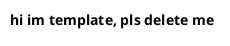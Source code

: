 @startuml

title hi im template, pls delete me

!startsub TEMPLATE

!procedure $addChar($room, $c)
ai->$room ++: addCharacter($c)
ai->$c ++: setLocation($room)
return
return true
!endprocedure

!procedure $merge($r1_gassed, $r1_cursed, $r2_gassed, $r2_cursed, $num)

title $num

actor User as u

participant "b1 : BuildingAI" as ai

participant "r1 : Room" as r1
participant "r2 : Room" as r2
participant "r3 : Room" as r3


'in room r1'
participant "d1 : Door" as d1
participant "s1 : Student" as s1
participant "s2 : Student" as s2
participant "s3 : Student" as s3

participant "t1 : Transistor" as t1

'in room r2'
participant "d2 : Door" as d2
participant "s4 : Student" as s4
participant "s5 : Student" as s5

participant "t2 : Transistor" as t2

'ROOM1 ASK'

u->ai ++: mergeRooms(r1, r2)

ai->r1 ++: getStudents()
return s1, s2, s3

ai->r1 ++: getProfessors()
return null

ai->r1 ++: getItems()
return t1


ai->r1 ++: removeDoor()
return d1



ai->r1 ++: getGassed()
!if $r1_gassed 
return true
!else
return false
!endif

ai->r1 ++: getCursed()
!if $r1_cursed
return true
!else
return false
!endif

'ROOM2 ASK'

ai->r2 ++: getStudents()
return s4, s5

ai->r2 ++: getProfessors()
return null

ai->r2 ++: getItems()
return t2

ai->r1 ++: removeDoor()
return d2

ai->r2 ++: getGassed()
!if $r2_gassed 
return true
!else
return false
!endif

ai->r2 ++: getCursed()
!if $r2_cursed
return true
!else
return false
!endif

'CREATE AND FILL R3'

ai->r3 **: create
ai->>ai : addRoom(r3)

$addChar("r3", "s1")
$addChar("r3", "s2")
$addChar("r3", "s3")
$addChar("r3", "s4")
$addChar("r3", "s5")

ai->r3 ++: addItem(t1)

r3->t1 ++: setLocation(r3)
return

r3-->ai --:

ai->r3 ++: addItem(t2)

r3->t2 ++: setLocation(r3)
return

r3-->ai --:


ai->r3 ++: setDoors(List(d1, d2))
return

'GASED and CURSED LOGIC'

!if $r1_gassed || $r2_gassed

ai->r3 ++: setGassed()
return

!endif

!if $r1_cursed || $r2_cursed

ai->r3 ++: setCursed()
return

!endif

ai-->u --:

!endprocedure

!endsub
@enduml